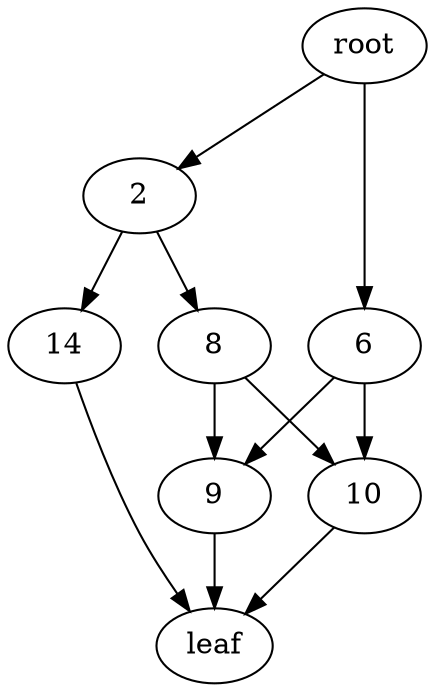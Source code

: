 strict digraph "" {
	2 -> 8	 [weight=17];
	2 -> 14	 [weight=19];
	8 -> 9	 [weight=7];
	8 -> 10	 [weight=6];
	14 -> leaf	 [weight=17];
	6 -> 9	 [weight=20];
	6 -> 10	 [weight=6];
	9 -> leaf	 [weight=15];
	10 -> leaf	 [weight=10];
	root -> 2	 [weight=2];
	root -> 6	 [weight=12];
}
